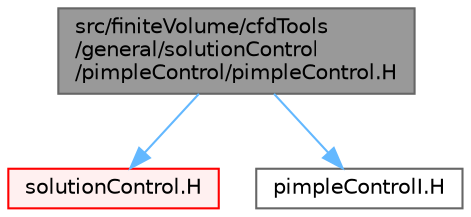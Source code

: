 digraph "src/finiteVolume/cfdTools/general/solutionControl/pimpleControl/pimpleControl.H"
{
 // LATEX_PDF_SIZE
  bgcolor="transparent";
  edge [fontname=Helvetica,fontsize=10,labelfontname=Helvetica,labelfontsize=10];
  node [fontname=Helvetica,fontsize=10,shape=box,height=0.2,width=0.4];
  Node1 [id="Node000001",label="src/finiteVolume/cfdTools\l/general/solutionControl\l/pimpleControl/pimpleControl.H",height=0.2,width=0.4,color="gray40", fillcolor="grey60", style="filled", fontcolor="black",tooltip=" "];
  Node1 -> Node2 [id="edge1_Node000001_Node000002",color="steelblue1",style="solid",tooltip=" "];
  Node2 [id="Node000002",label="solutionControl.H",height=0.2,width=0.4,color="red", fillcolor="#FFF0F0", style="filled",URL="$solutionControl_8H.html",tooltip=" "];
  Node1 -> Node343 [id="edge2_Node000001_Node000343",color="steelblue1",style="solid",tooltip=" "];
  Node343 [id="Node000343",label="pimpleControlI.H",height=0.2,width=0.4,color="grey40", fillcolor="white", style="filled",URL="$pimpleControlI_8H.html",tooltip=" "];
}
